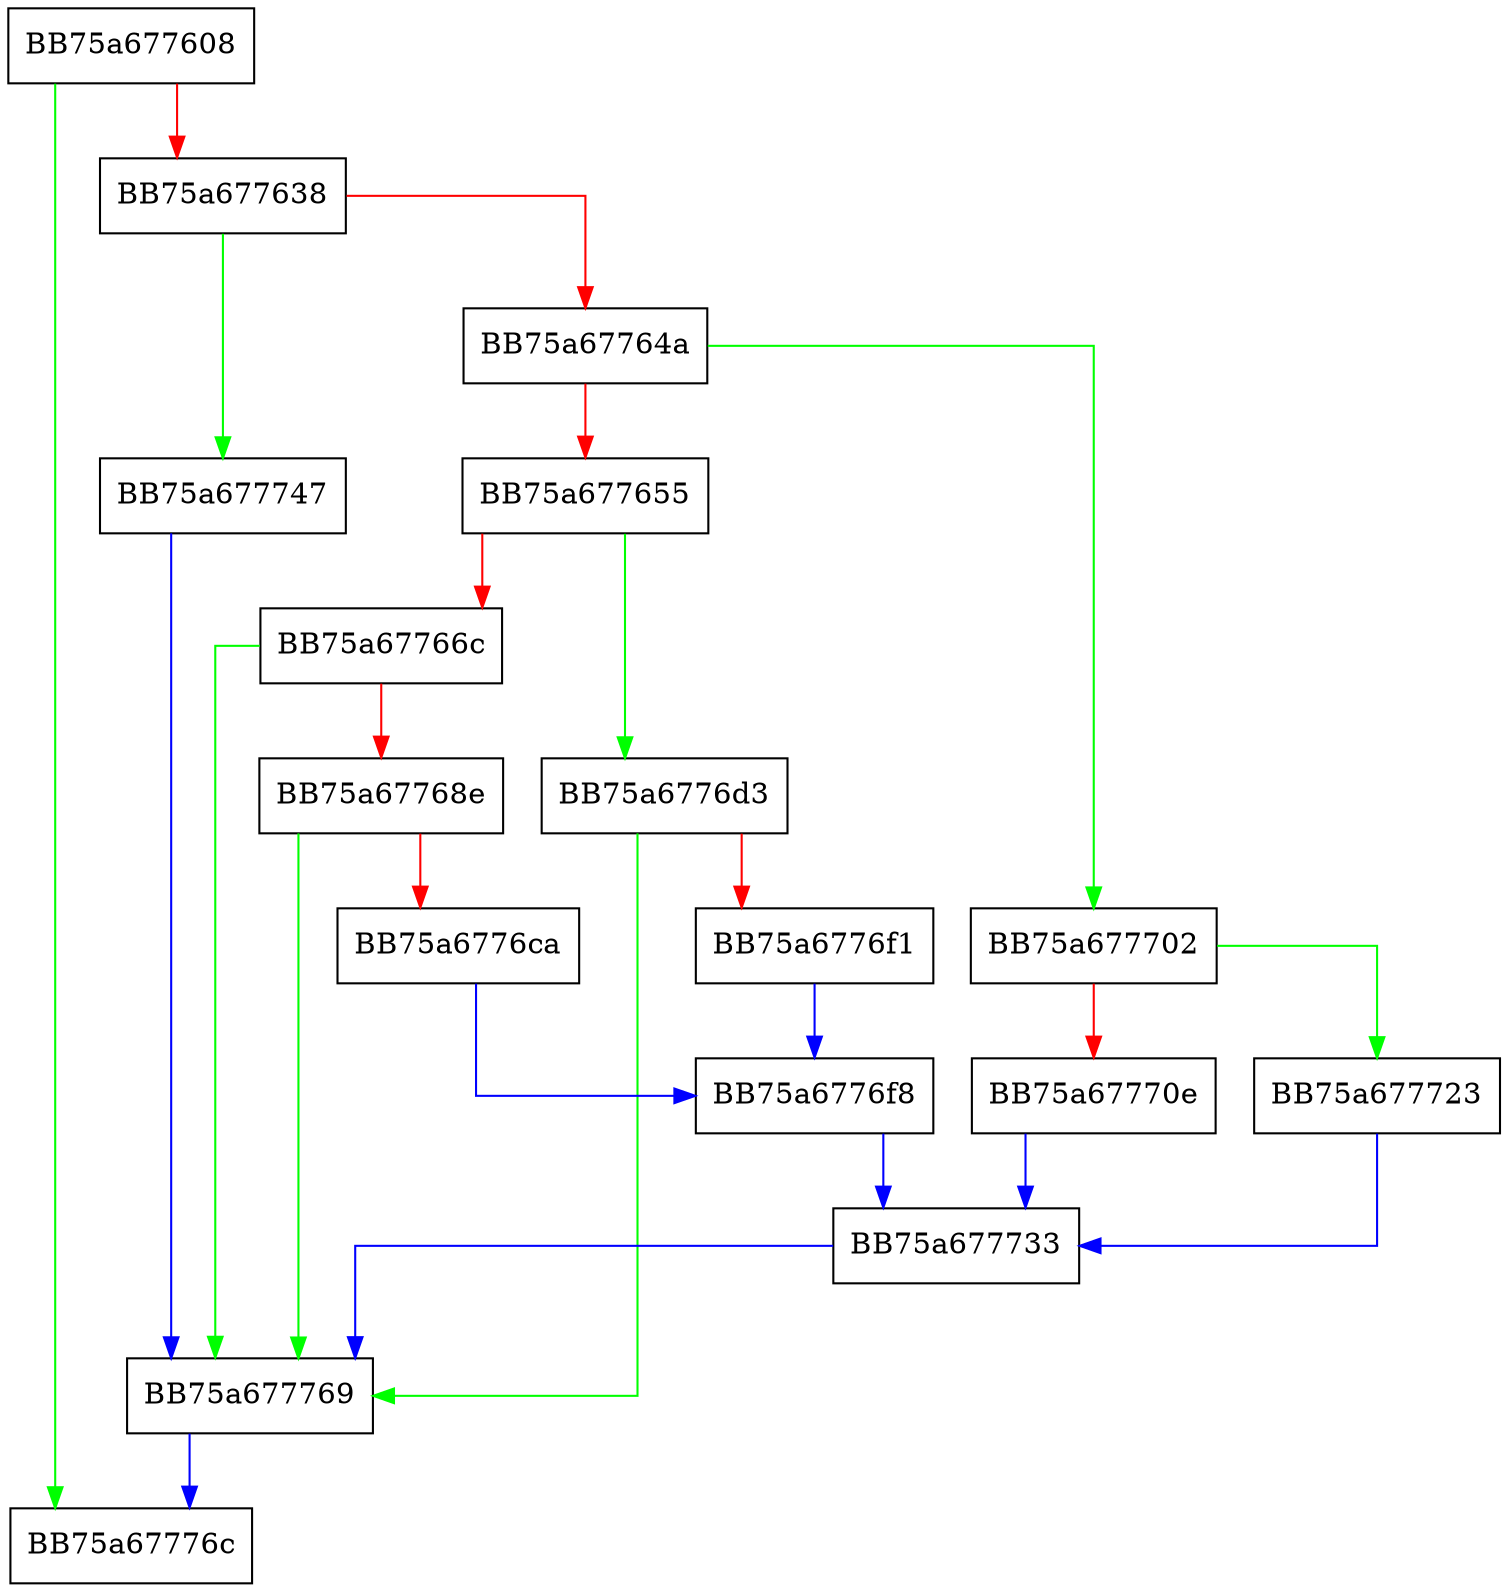 digraph ReadData {
  node [shape="box"];
  graph [splines=ortho];
  BB75a677608 -> BB75a67776c [color="green"];
  BB75a677608 -> BB75a677638 [color="red"];
  BB75a677638 -> BB75a677747 [color="green"];
  BB75a677638 -> BB75a67764a [color="red"];
  BB75a67764a -> BB75a677702 [color="green"];
  BB75a67764a -> BB75a677655 [color="red"];
  BB75a677655 -> BB75a6776d3 [color="green"];
  BB75a677655 -> BB75a67766c [color="red"];
  BB75a67766c -> BB75a677769 [color="green"];
  BB75a67766c -> BB75a67768e [color="red"];
  BB75a67768e -> BB75a677769 [color="green"];
  BB75a67768e -> BB75a6776ca [color="red"];
  BB75a6776ca -> BB75a6776f8 [color="blue"];
  BB75a6776d3 -> BB75a677769 [color="green"];
  BB75a6776d3 -> BB75a6776f1 [color="red"];
  BB75a6776f1 -> BB75a6776f8 [color="blue"];
  BB75a6776f8 -> BB75a677733 [color="blue"];
  BB75a677702 -> BB75a677723 [color="green"];
  BB75a677702 -> BB75a67770e [color="red"];
  BB75a67770e -> BB75a677733 [color="blue"];
  BB75a677723 -> BB75a677733 [color="blue"];
  BB75a677733 -> BB75a677769 [color="blue"];
  BB75a677747 -> BB75a677769 [color="blue"];
  BB75a677769 -> BB75a67776c [color="blue"];
}